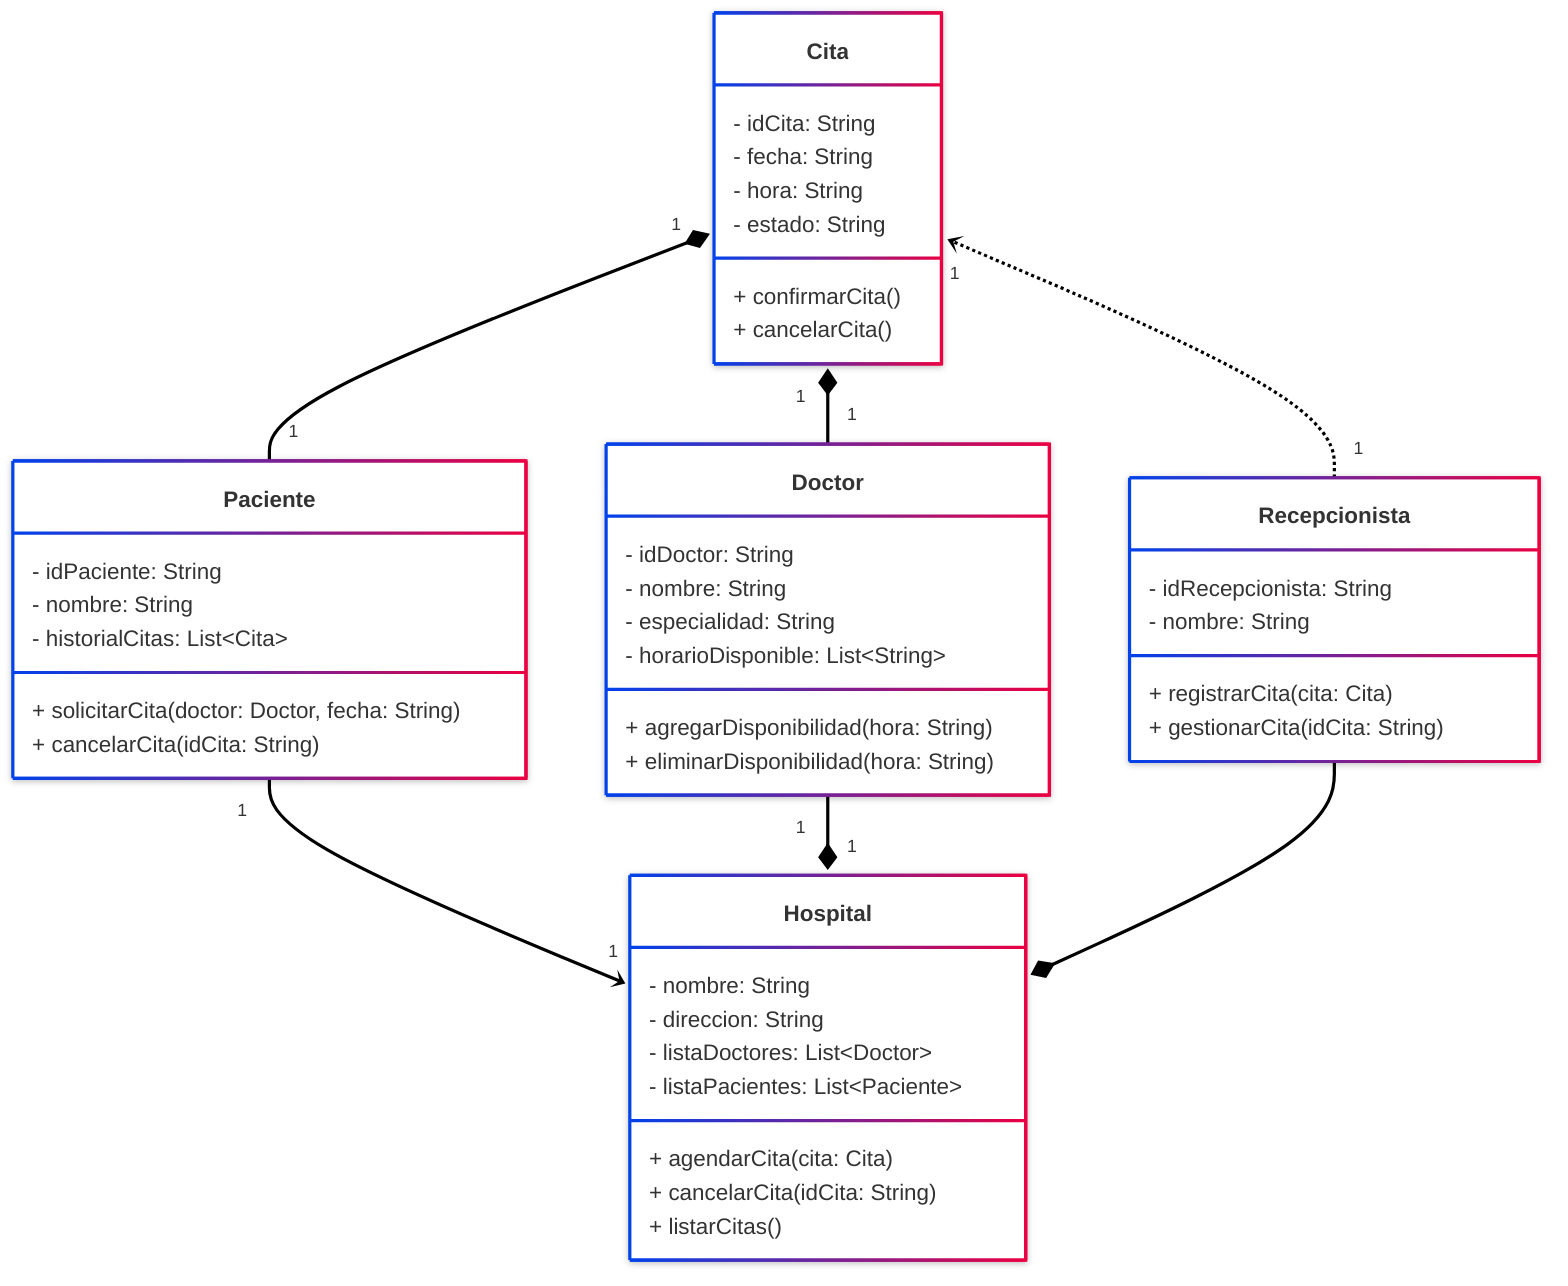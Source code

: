 ---
config:
  theme: neo
  look: neo
  layout: dagre
---
classDiagram
direction BT
    class Doctor {
	    - idDoctor: String
	    - nombre: String
	    - especialidad: String
	    - horarioDisponible: List~String~
	    + agregarDisponibilidad(hora: String)
	    + eliminarDisponibilidad(hora: String)
    }
    class Paciente {
	    - idPaciente: String
	    - nombre: String
	    - historialCitas: List~Cita~
	    + solicitarCita(doctor: Doctor, fecha: String)
	    + cancelarCita(idCita: String)
    }
    class Cita {
	    - idCita: String
	    - fecha: String
	    - hora: String
	    - estado: String
	    + confirmarCita()
	    + cancelarCita()
    }
    class Recepcionista {
	    - idRecepcionista: String
	    - nombre: String
	    + registrarCita(cita: Cita)
	    + gestionarCita(idCita: String)
    }
    class Hospital {
	    - nombre: String
	    - direccion: String
	    - listaDoctores: List~Doctor~
	    - listaPacientes: List~Paciente~
	    + agendarCita(cita: Cita)
	    + cancelarCita(idCita: String)
	    + listarCitas()
    }
    
    Hospital "1" *-- "1" Doctor
    Hospital "1" <-- "1" Paciente
    Paciente "1" --* "1" Cita
    Doctor "1" --* "1" Cita
    Recepcionista "1" ..> "1" Cita
    Hospital *-- Recepcionista